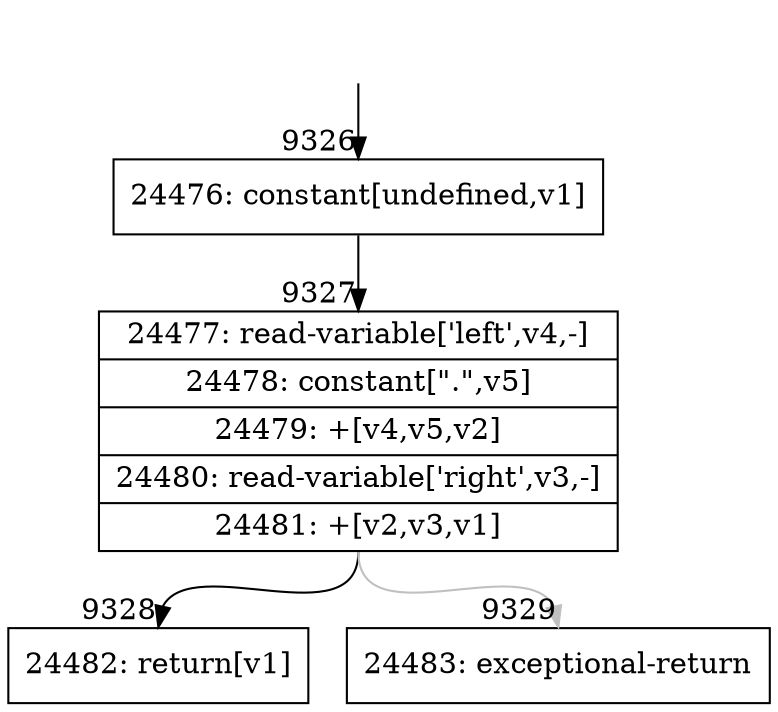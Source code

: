 digraph {
rankdir="TD"
BB_entry679[shape=none,label=""];
BB_entry679 -> BB9326 [tailport=s, headport=n, headlabel="    9326"]
BB9326 [shape=record label="{24476: constant[undefined,v1]}" ] 
BB9326 -> BB9327 [tailport=s, headport=n, headlabel="      9327"]
BB9327 [shape=record label="{24477: read-variable['left',v4,-]|24478: constant[\".\",v5]|24479: +[v4,v5,v2]|24480: read-variable['right',v3,-]|24481: +[v2,v3,v1]}" ] 
BB9327 -> BB9328 [tailport=s, headport=n, headlabel="      9328"]
BB9327 -> BB9329 [tailport=s, headport=n, color=gray, headlabel="      9329"]
BB9328 [shape=record label="{24482: return[v1]}" ] 
BB9329 [shape=record label="{24483: exceptional-return}" ] 
//#$~ 13486
}
